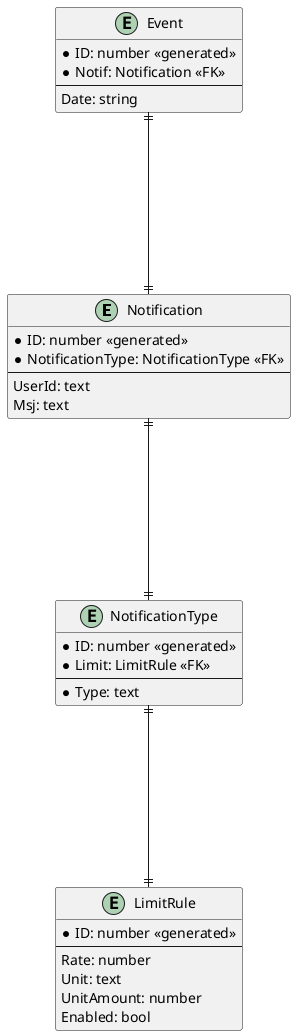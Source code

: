 @startuml

entity "Notification" as e01 {
  *ID: number <<generated>>
  *NotificationType: NotificationType <<FK>>
  --
  UserId: text
  Msj: text
}

entity "NotificationType" as e02 {
  *ID: number <<generated>>
  *Limit: LimitRule <<FK>>
  --
  *Type: text 
}

entity "LimitRule" as e03 {
  *ID: number <<generated>>
  --
  Rate: number
  Unit: text
  UnitAmount: number
  Enabled: bool 
}

entity "Event" as e04 {
  *ID: number <<generated>>
  *Notif: Notification <<FK>>
  --
  Date: string
}

e01 ||----|| e02
e02 ||----|| e03
e04 ||----|| e01

@enduml